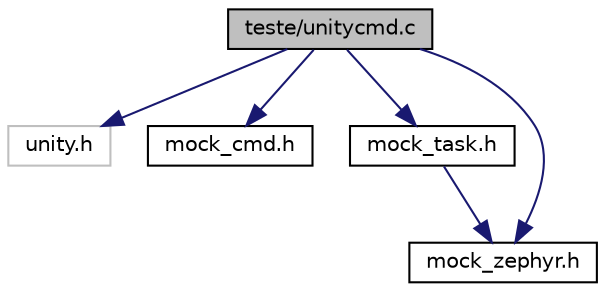 digraph "teste/unitycmd.c"
{
 // LATEX_PDF_SIZE
  edge [fontname="Helvetica",fontsize="10",labelfontname="Helvetica",labelfontsize="10"];
  node [fontname="Helvetica",fontsize="10",shape=record];
  Node1 [label="teste/unitycmd.c",height=0.2,width=0.4,color="black", fillcolor="grey75", style="filled", fontcolor="black",tooltip="Testes unitários para o módulo de comandos do sistema SETR Mini-Projeto."];
  Node1 -> Node2 [color="midnightblue",fontsize="10",style="solid",fontname="Helvetica"];
  Node2 [label="unity.h",height=0.2,width=0.4,color="grey75", fillcolor="white", style="filled",tooltip=" "];
  Node1 -> Node3 [color="midnightblue",fontsize="10",style="solid",fontname="Helvetica"];
  Node3 [label="mock_cmd.h",height=0.2,width=0.4,color="black", fillcolor="white", style="filled",URL="$mock__cmd_8h.html",tooltip="Ficheiro de cabeçalho para teste dos comandos do sistema SETR Mini-Projeto."];
  Node1 -> Node4 [color="midnightblue",fontsize="10",style="solid",fontname="Helvetica"];
  Node4 [label="mock_task.h",height=0.2,width=0.4,color="black", fillcolor="white", style="filled",URL="$mock__task_8h.html",tooltip="Cabeçalho para simulação de tarefas do sistema SETR Mini-Projeto."];
  Node4 -> Node5 [color="midnightblue",fontsize="10",style="solid",fontname="Helvetica"];
  Node5 [label="mock_zephyr.h",height=0.2,width=0.4,color="black", fillcolor="white", style="filled",URL="$mock__zephyr_8h.html",tooltip="Cabeçalho para simulação do Zephyr RTOS em testes unitários."];
  Node1 -> Node5 [color="midnightblue",fontsize="10",style="solid",fontname="Helvetica"];
}
